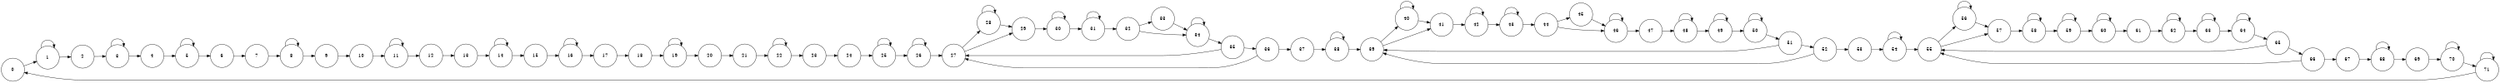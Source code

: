 #Total states is 0, including 0 states and 0 newstates
#Total transisions is 0, including 0 transistions and 0 new transitions
digraph finite_state_machine {
	rankdir=LR;
	size="20,20";
	resolution="300";
	overlap=false;

	node [shape = circle, fixedsize=true, width = 1, color = red, style = filled];

	node [shape = circle, color = black, style = unfilled];
	0;
 	1;
 	10;
 	11;
 	12;
 	13;
 	14;
 	15;
 	16;
 	17;
 	18;
 	19;
 	2;
 	20;
 	21;
 	22;
 	23;
 	24;
 	25;
 	26;
 	27;
 	28;
 	29;
 	3;
 	30;
 	31;
 	32;
 	33;
 	34;
 	35;
 	36;
 	37;
 	38;
 	39;
 	4;
 	40;
 	41;
 	42;
 	43;
 	44;
 	45;
 	46;
 	47;
 	48;
 	49;
 	5;
 	50;
 	51;
 	52;
 	53;
 	54;
 	55;
 	56;
 	57;
 	58;
 	59;
 	6;
 	60;
 	61;
 	62;
 	63;
 	64;
 	65;
 	66;
 	67;
 	68;
 	69;
 	7;
 	70;
 	71;
 	8;
 	9;
 	0 -> 1;
	1 -> 1;
	1 -> 2;
	10 -> 11;
	11 -> 11;
	11 -> 12;
	12 -> 13;
	13 -> 14;
	14 -> 14;
	14 -> 15;
	15 -> 16;
	16 -> 16;
	16 -> 17;
	17 -> 18;
	18 -> 19;
	19 -> 19;
	19 -> 20;
	2 -> 3;
	20 -> 21;
	21 -> 22;
	22 -> 22;
	22 -> 23;
	23 -> 24;
	24 -> 25;
	25 -> 25;
	25 -> 26;
	26 -> 26;
	26 -> 27;
	27 -> 28;
	27 -> 29;
	28 -> 28;
	28 -> 29;
	29 -> 30;
	3 -> 3;
	3 -> 4;
	30 -> 30;
	30 -> 31;
	31 -> 31;
	31 -> 32;
	32 -> 33;
	32 -> 34;
	33 -> 34;
	34 -> 34;
	34 -> 35;
	35 -> 27;
	35 -> 36;
	36 -> 27;
	36 -> 37;
	37 -> 38;
	38 -> 38;
	38 -> 39;
	39 -> 40;
	39 -> 41;
	4 -> 5;
	40 -> 40;
	40 -> 41;
	41 -> 42;
	42 -> 42;
	42 -> 43;
	43 -> 43;
	43 -> 44;
	44 -> 45;
	44 -> 46;
	45 -> 46;
	46 -> 46;
	46 -> 47;
	47 -> 48;
	48 -> 48;
	48 -> 49;
	49 -> 49;
	49 -> 50;
	5 -> 5;
	5 -> 6;
	50 -> 50;
	50 -> 51;
	51 -> 39;
	51 -> 52;
	52 -> 39;
	52 -> 53;
	53 -> 54;
	54 -> 54;
	54 -> 55;
	55 -> 56;
	55 -> 57;
	56 -> 56;
	56 -> 57;
	57 -> 58;
	58 -> 58;
	58 -> 59;
	59 -> 59;
	59 -> 60;
	6 -> 7;
	60 -> 60;
	60 -> 61;
	61 -> 62;
	62 -> 62;
	62 -> 63;
	63 -> 63;
	63 -> 64;
	64 -> 64;
	64 -> 65;
	65 -> 55;
	65 -> 66;
	66 -> 55;
	66 -> 67;
	67 -> 68;
	68 -> 68;
	68 -> 69;
	69 -> 70;
	7 -> 8;
	70 -> 70;
	70 -> 71;
	71 -> 0;
	71 -> 71;
	8 -> 8;
	8 -> 9;
	9 -> 10;
}
